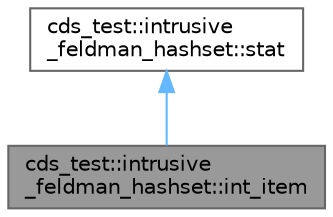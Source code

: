 digraph "cds_test::intrusive_feldman_hashset::int_item"
{
 // LATEX_PDF_SIZE
  bgcolor="transparent";
  edge [fontname=Helvetica,fontsize=10,labelfontname=Helvetica,labelfontsize=10];
  node [fontname=Helvetica,fontsize=10,shape=box,height=0.2,width=0.4];
  Node1 [id="Node000001",label="cds_test::intrusive\l_feldman_hashset::int_item",height=0.2,width=0.4,color="gray40", fillcolor="grey60", style="filled", fontcolor="black",tooltip=" "];
  Node2 -> Node1 [id="edge2_Node000001_Node000002",dir="back",color="steelblue1",style="solid",tooltip=" "];
  Node2 [id="Node000002",label="cds_test::intrusive\l_feldman_hashset::stat",height=0.2,width=0.4,color="gray40", fillcolor="white", style="filled",URL="$structcds__test_1_1intrusive__feldman__hashset_1_1stat.html",tooltip=" "];
}
